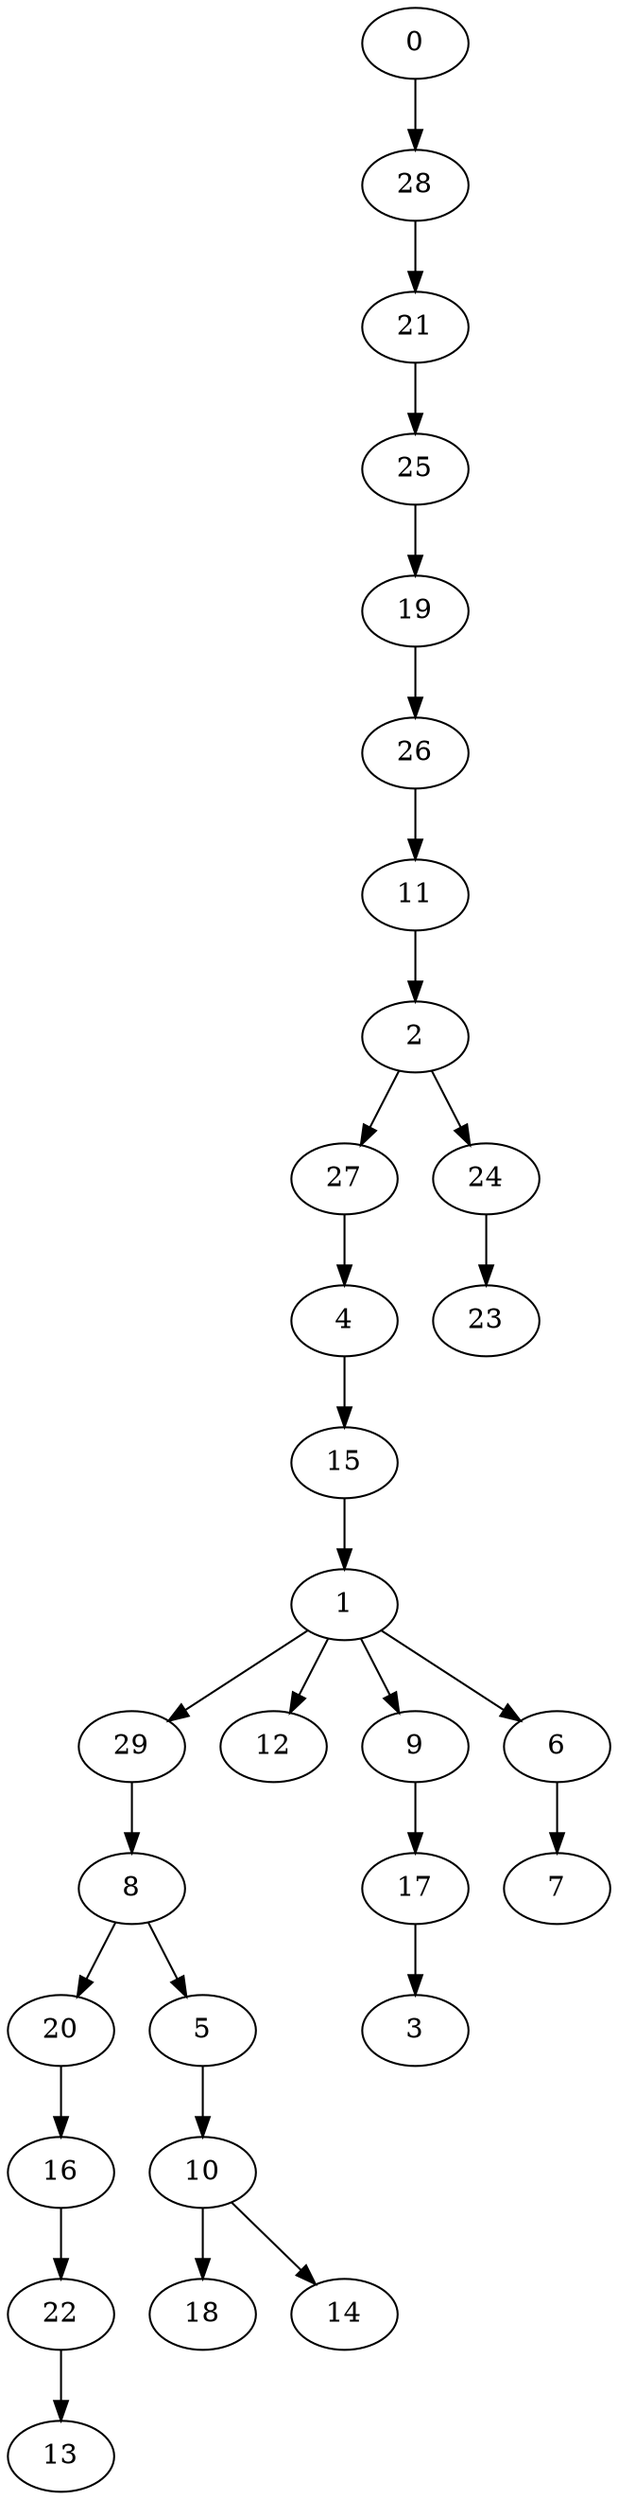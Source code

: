 digraph {
	0 [label=0]
	28 [label=28]
	21 [label=21]
	25 [label=25]
	19 [label=19]
	26 [label=26]
	11 [label=11]
	2 [label=2]
	27 [label=27]
	4 [label=4]
	15 [label=15]
	1 [label=1]
	29 [label=29]
	8 [label=8]
	20 [label=20]
	16 [label=16]
	22 [label=22]
	13 [label=13]
	5 [label=5]
	10 [label=10]
	18 [label=18]
	14 [label=14]
	12 [label=12]
	9 [label=9]
	17 [label=17]
	3 [label=3]
	6 [label=6]
	7 [label=7]
	24 [label=24]
	23 [label=23]
	0 -> 28
	28 -> 21
	21 -> 25
	25 -> 19
	19 -> 26
	26 -> 11
	11 -> 2
	2 -> 27
	27 -> 4
	4 -> 15
	15 -> 1
	1 -> 29
	29 -> 8
	8 -> 20
	20 -> 16
	16 -> 22
	22 -> 13
	8 -> 5
	5 -> 10
	10 -> 18
	10 -> 14
	1 -> 12
	1 -> 9
	9 -> 17
	17 -> 3
	1 -> 6
	6 -> 7
	2 -> 24
	24 -> 23
}
